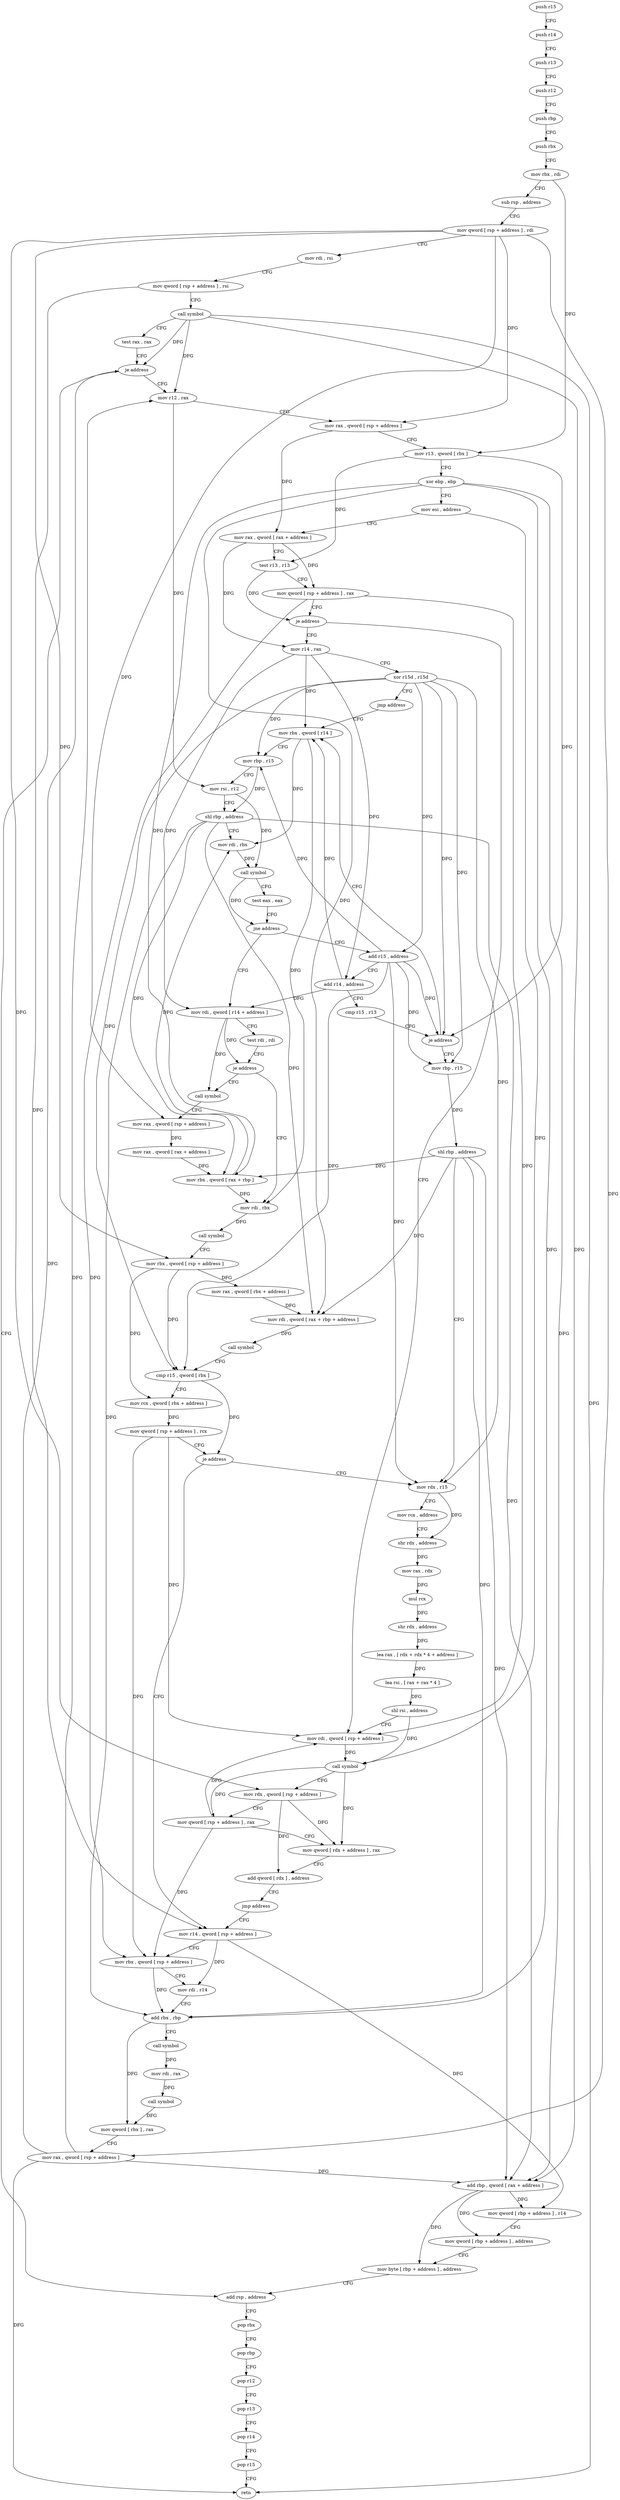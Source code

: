 digraph "func" {
"151232" [label = "push r15" ]
"151234" [label = "push r14" ]
"151236" [label = "push r13" ]
"151238" [label = "push r12" ]
"151240" [label = "push rbp" ]
"151241" [label = "push rbx" ]
"151242" [label = "mov rbx , rdi" ]
"151245" [label = "sub rsp , address" ]
"151249" [label = "mov qword [ rsp + address ] , rdi" ]
"151254" [label = "mov rdi , rsi" ]
"151257" [label = "mov qword [ rsp + address ] , rsi" ]
"151262" [label = "call symbol" ]
"151267" [label = "test rax , rax" ]
"151270" [label = "je address" ]
"151495" [label = "add rsp , address" ]
"151276" [label = "mov r12 , rax" ]
"151499" [label = "pop rbx" ]
"151500" [label = "pop rbp" ]
"151501" [label = "pop r12" ]
"151503" [label = "pop r13" ]
"151505" [label = "pop r14" ]
"151507" [label = "pop r15" ]
"151509" [label = "retn" ]
"151279" [label = "mov rax , qword [ rsp + address ]" ]
"151284" [label = "mov r13 , qword [ rbx ]" ]
"151287" [label = "xor ebp , ebp" ]
"151289" [label = "mov esi , address" ]
"151294" [label = "mov rax , qword [ rax + address ]" ]
"151298" [label = "test r13 , r13" ]
"151301" [label = "mov qword [ rsp + address ] , rax" ]
"151306" [label = "je address" ]
"151567" [label = "mov rdi , qword [ rsp + address ]" ]
"151312" [label = "mov r14 , rax" ]
"151572" [label = "call symbol" ]
"151577" [label = "mov rdx , qword [ rsp + address ]" ]
"151582" [label = "mov qword [ rsp + address ] , rax" ]
"151587" [label = "mov qword [ rdx + address ] , rax" ]
"151591" [label = "add qword [ rdx ] , address" ]
"151595" [label = "jmp address" ]
"151438" [label = "mov r14 , qword [ rsp + address ]" ]
"151315" [label = "xor r15d , r15d" ]
"151318" [label = "jmp address" ]
"151345" [label = "mov rbx , qword [ r14 ]" ]
"151443" [label = "mov rbx , qword [ rsp + address ]" ]
"151448" [label = "mov rdi , r14" ]
"151451" [label = "add rbx , rbp" ]
"151454" [label = "call symbol" ]
"151459" [label = "mov rdi , rax" ]
"151462" [label = "call symbol" ]
"151467" [label = "mov qword [ rbx ] , rax" ]
"151470" [label = "mov rax , qword [ rsp + address ]" ]
"151475" [label = "add rbp , qword [ rax + address ]" ]
"151479" [label = "mov qword [ rbp + address ] , r14" ]
"151483" [label = "mov qword [ rbp + address ] , address" ]
"151491" [label = "mov byte [ rbp + address ] , address" ]
"151348" [label = "mov rbp , r15" ]
"151351" [label = "mov rsi , r12" ]
"151354" [label = "shl rbp , address" ]
"151358" [label = "mov rdi , rbx" ]
"151361" [label = "call symbol" ]
"151366" [label = "test eax , eax" ]
"151368" [label = "jne address" ]
"151328" [label = "add r15 , address" ]
"151370" [label = "mov rdi , qword [ r14 + address ]" ]
"151332" [label = "add r14 , address" ]
"151336" [label = "cmp r15 , r13" ]
"151339" [label = "je address" ]
"151520" [label = "mov rbp , r15" ]
"151374" [label = "test rdi , rdi" ]
"151377" [label = "je address" ]
"151397" [label = "mov rdi , rbx" ]
"151379" [label = "call symbol" ]
"151523" [label = "shl rbp , address" ]
"151527" [label = "mov rdx , r15" ]
"151400" [label = "call symbol" ]
"151405" [label = "mov rbx , qword [ rsp + address ]" ]
"151410" [label = "mov rax , qword [ rbx + address ]" ]
"151414" [label = "mov rdi , qword [ rax + rbp + address ]" ]
"151419" [label = "call symbol" ]
"151424" [label = "cmp r15 , qword [ rbx ]" ]
"151427" [label = "mov rcx , qword [ rbx + address ]" ]
"151431" [label = "mov qword [ rsp + address ] , rcx" ]
"151436" [label = "je address" ]
"151384" [label = "mov rax , qword [ rsp + address ]" ]
"151389" [label = "mov rax , qword [ rax + address ]" ]
"151393" [label = "mov rbx , qword [ rax + rbp ]" ]
"151530" [label = "mov rcx , address" ]
"151540" [label = "shr rdx , address" ]
"151544" [label = "mov rax , rdx" ]
"151547" [label = "mul rcx" ]
"151550" [label = "shr rdx , address" ]
"151554" [label = "lea rax , [ rdx + rdx * 4 + address ]" ]
"151559" [label = "lea rsi , [ rax + rax * 4 ]" ]
"151563" [label = "shl rsi , address" ]
"151232" -> "151234" [ label = "CFG" ]
"151234" -> "151236" [ label = "CFG" ]
"151236" -> "151238" [ label = "CFG" ]
"151238" -> "151240" [ label = "CFG" ]
"151240" -> "151241" [ label = "CFG" ]
"151241" -> "151242" [ label = "CFG" ]
"151242" -> "151245" [ label = "CFG" ]
"151242" -> "151284" [ label = "DFG" ]
"151245" -> "151249" [ label = "CFG" ]
"151249" -> "151254" [ label = "CFG" ]
"151249" -> "151279" [ label = "DFG" ]
"151249" -> "151577" [ label = "DFG" ]
"151249" -> "151470" [ label = "DFG" ]
"151249" -> "151405" [ label = "DFG" ]
"151249" -> "151384" [ label = "DFG" ]
"151254" -> "151257" [ label = "CFG" ]
"151257" -> "151262" [ label = "CFG" ]
"151257" -> "151438" [ label = "DFG" ]
"151262" -> "151267" [ label = "CFG" ]
"151262" -> "151270" [ label = "DFG" ]
"151262" -> "151509" [ label = "DFG" ]
"151262" -> "151276" [ label = "DFG" ]
"151262" -> "151475" [ label = "DFG" ]
"151267" -> "151270" [ label = "CFG" ]
"151270" -> "151495" [ label = "CFG" ]
"151270" -> "151276" [ label = "CFG" ]
"151495" -> "151499" [ label = "CFG" ]
"151276" -> "151279" [ label = "CFG" ]
"151276" -> "151351" [ label = "DFG" ]
"151499" -> "151500" [ label = "CFG" ]
"151500" -> "151501" [ label = "CFG" ]
"151501" -> "151503" [ label = "CFG" ]
"151503" -> "151505" [ label = "CFG" ]
"151505" -> "151507" [ label = "CFG" ]
"151507" -> "151509" [ label = "CFG" ]
"151279" -> "151284" [ label = "CFG" ]
"151279" -> "151294" [ label = "DFG" ]
"151284" -> "151287" [ label = "CFG" ]
"151284" -> "151298" [ label = "DFG" ]
"151284" -> "151339" [ label = "DFG" ]
"151287" -> "151289" [ label = "CFG" ]
"151287" -> "151451" [ label = "DFG" ]
"151287" -> "151475" [ label = "DFG" ]
"151287" -> "151414" [ label = "DFG" ]
"151287" -> "151393" [ label = "DFG" ]
"151289" -> "151294" [ label = "CFG" ]
"151289" -> "151572" [ label = "DFG" ]
"151294" -> "151298" [ label = "CFG" ]
"151294" -> "151301" [ label = "DFG" ]
"151294" -> "151312" [ label = "DFG" ]
"151298" -> "151301" [ label = "CFG" ]
"151298" -> "151306" [ label = "DFG" ]
"151301" -> "151306" [ label = "CFG" ]
"151301" -> "151567" [ label = "DFG" ]
"151301" -> "151443" [ label = "DFG" ]
"151306" -> "151567" [ label = "CFG" ]
"151306" -> "151312" [ label = "CFG" ]
"151567" -> "151572" [ label = "DFG" ]
"151312" -> "151315" [ label = "CFG" ]
"151312" -> "151345" [ label = "DFG" ]
"151312" -> "151332" [ label = "DFG" ]
"151312" -> "151370" [ label = "DFG" ]
"151572" -> "151577" [ label = "CFG" ]
"151572" -> "151582" [ label = "DFG" ]
"151572" -> "151587" [ label = "DFG" ]
"151577" -> "151582" [ label = "CFG" ]
"151577" -> "151587" [ label = "DFG" ]
"151577" -> "151591" [ label = "DFG" ]
"151582" -> "151587" [ label = "CFG" ]
"151582" -> "151567" [ label = "DFG" ]
"151582" -> "151443" [ label = "DFG" ]
"151587" -> "151591" [ label = "CFG" ]
"151591" -> "151595" [ label = "CFG" ]
"151595" -> "151438" [ label = "CFG" ]
"151438" -> "151443" [ label = "CFG" ]
"151438" -> "151448" [ label = "DFG" ]
"151438" -> "151479" [ label = "DFG" ]
"151315" -> "151318" [ label = "CFG" ]
"151315" -> "151348" [ label = "DFG" ]
"151315" -> "151328" [ label = "DFG" ]
"151315" -> "151339" [ label = "DFG" ]
"151315" -> "151520" [ label = "DFG" ]
"151315" -> "151424" [ label = "DFG" ]
"151315" -> "151527" [ label = "DFG" ]
"151318" -> "151345" [ label = "CFG" ]
"151345" -> "151348" [ label = "CFG" ]
"151345" -> "151358" [ label = "DFG" ]
"151345" -> "151397" [ label = "DFG" ]
"151443" -> "151448" [ label = "CFG" ]
"151443" -> "151451" [ label = "DFG" ]
"151448" -> "151451" [ label = "CFG" ]
"151451" -> "151454" [ label = "CFG" ]
"151451" -> "151467" [ label = "DFG" ]
"151454" -> "151459" [ label = "DFG" ]
"151459" -> "151462" [ label = "DFG" ]
"151462" -> "151467" [ label = "DFG" ]
"151467" -> "151470" [ label = "CFG" ]
"151470" -> "151475" [ label = "DFG" ]
"151470" -> "151270" [ label = "DFG" ]
"151470" -> "151276" [ label = "DFG" ]
"151470" -> "151509" [ label = "DFG" ]
"151475" -> "151479" [ label = "DFG" ]
"151475" -> "151483" [ label = "DFG" ]
"151475" -> "151491" [ label = "DFG" ]
"151479" -> "151483" [ label = "CFG" ]
"151483" -> "151491" [ label = "CFG" ]
"151491" -> "151495" [ label = "CFG" ]
"151348" -> "151351" [ label = "CFG" ]
"151348" -> "151354" [ label = "DFG" ]
"151351" -> "151354" [ label = "CFG" ]
"151351" -> "151361" [ label = "DFG" ]
"151354" -> "151358" [ label = "CFG" ]
"151354" -> "151451" [ label = "DFG" ]
"151354" -> "151475" [ label = "DFG" ]
"151354" -> "151414" [ label = "DFG" ]
"151354" -> "151393" [ label = "DFG" ]
"151358" -> "151361" [ label = "DFG" ]
"151361" -> "151366" [ label = "CFG" ]
"151361" -> "151368" [ label = "DFG" ]
"151366" -> "151368" [ label = "CFG" ]
"151368" -> "151328" [ label = "CFG" ]
"151368" -> "151370" [ label = "CFG" ]
"151328" -> "151332" [ label = "CFG" ]
"151328" -> "151348" [ label = "DFG" ]
"151328" -> "151339" [ label = "DFG" ]
"151328" -> "151520" [ label = "DFG" ]
"151328" -> "151424" [ label = "DFG" ]
"151328" -> "151527" [ label = "DFG" ]
"151370" -> "151374" [ label = "CFG" ]
"151370" -> "151377" [ label = "DFG" ]
"151370" -> "151379" [ label = "DFG" ]
"151332" -> "151336" [ label = "CFG" ]
"151332" -> "151345" [ label = "DFG" ]
"151332" -> "151370" [ label = "DFG" ]
"151336" -> "151339" [ label = "CFG" ]
"151339" -> "151520" [ label = "CFG" ]
"151339" -> "151345" [ label = "CFG" ]
"151520" -> "151523" [ label = "DFG" ]
"151374" -> "151377" [ label = "CFG" ]
"151377" -> "151397" [ label = "CFG" ]
"151377" -> "151379" [ label = "CFG" ]
"151397" -> "151400" [ label = "DFG" ]
"151379" -> "151384" [ label = "CFG" ]
"151523" -> "151527" [ label = "CFG" ]
"151523" -> "151451" [ label = "DFG" ]
"151523" -> "151475" [ label = "DFG" ]
"151523" -> "151414" [ label = "DFG" ]
"151523" -> "151393" [ label = "DFG" ]
"151527" -> "151530" [ label = "CFG" ]
"151527" -> "151540" [ label = "DFG" ]
"151400" -> "151405" [ label = "CFG" ]
"151405" -> "151410" [ label = "DFG" ]
"151405" -> "151424" [ label = "DFG" ]
"151405" -> "151427" [ label = "DFG" ]
"151410" -> "151414" [ label = "DFG" ]
"151414" -> "151419" [ label = "DFG" ]
"151419" -> "151424" [ label = "CFG" ]
"151424" -> "151427" [ label = "CFG" ]
"151424" -> "151436" [ label = "DFG" ]
"151427" -> "151431" [ label = "DFG" ]
"151431" -> "151436" [ label = "CFG" ]
"151431" -> "151567" [ label = "DFG" ]
"151431" -> "151443" [ label = "DFG" ]
"151436" -> "151527" [ label = "CFG" ]
"151436" -> "151438" [ label = "CFG" ]
"151384" -> "151389" [ label = "DFG" ]
"151389" -> "151393" [ label = "DFG" ]
"151393" -> "151397" [ label = "DFG" ]
"151393" -> "151358" [ label = "DFG" ]
"151530" -> "151540" [ label = "CFG" ]
"151540" -> "151544" [ label = "DFG" ]
"151544" -> "151547" [ label = "DFG" ]
"151547" -> "151550" [ label = "DFG" ]
"151550" -> "151554" [ label = "DFG" ]
"151554" -> "151559" [ label = "DFG" ]
"151559" -> "151563" [ label = "DFG" ]
"151563" -> "151567" [ label = "CFG" ]
"151563" -> "151572" [ label = "DFG" ]
}
